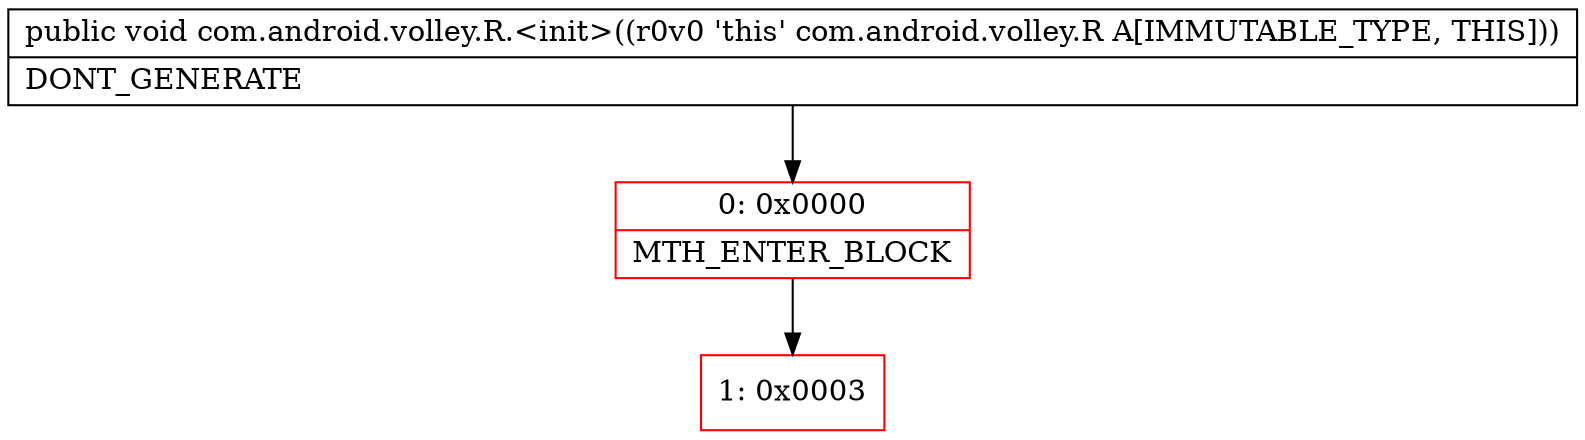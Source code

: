 digraph "CFG forcom.android.volley.R.\<init\>()V" {
subgraph cluster_Region_542815046 {
label = "R(0)";
node [shape=record,color=blue];
}
Node_0 [shape=record,color=red,label="{0\:\ 0x0000|MTH_ENTER_BLOCK\l}"];
Node_1 [shape=record,color=red,label="{1\:\ 0x0003}"];
MethodNode[shape=record,label="{public void com.android.volley.R.\<init\>((r0v0 'this' com.android.volley.R A[IMMUTABLE_TYPE, THIS]))  | DONT_GENERATE\l}"];
MethodNode -> Node_0;
Node_0 -> Node_1;
}


